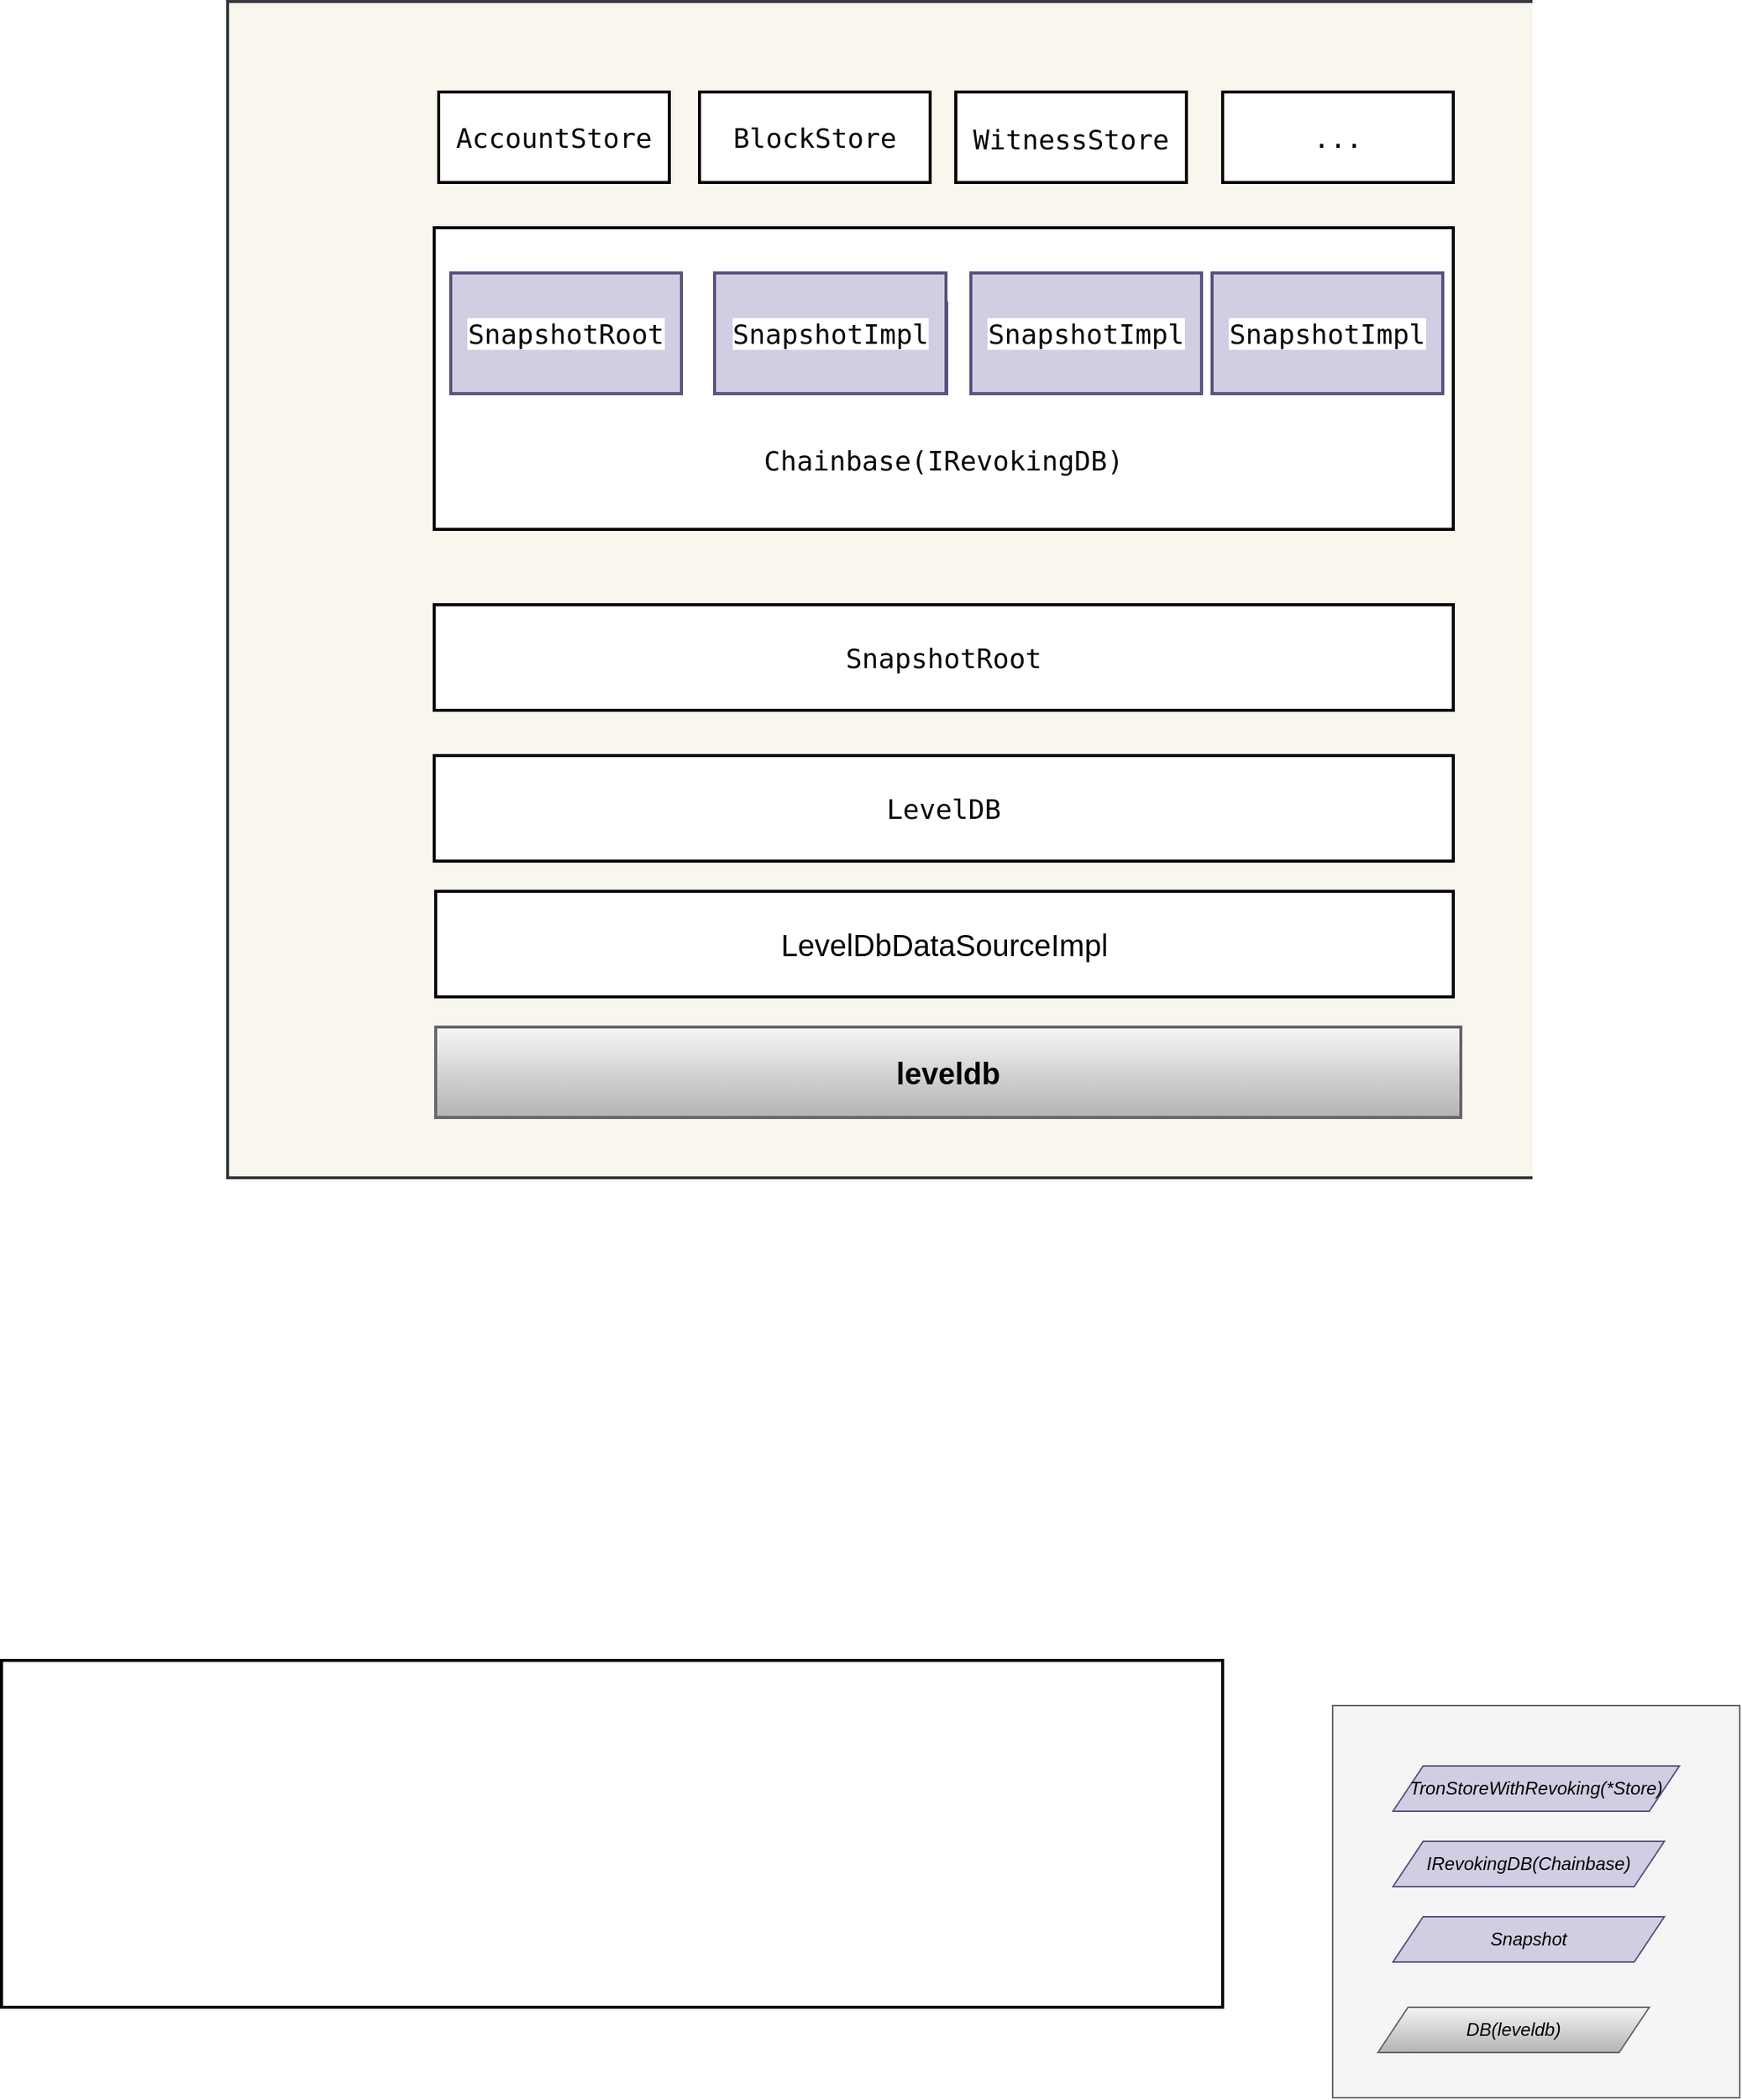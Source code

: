 <mxfile version="20.2.2" type="github">
  <diagram id="d-lJKOCr5DWwa61iQV_f" name="第 1 页">
    <mxGraphModel dx="2253" dy="2007" grid="1" gridSize="10" guides="1" tooltips="1" connect="1" arrows="1" fold="1" page="1" pageScale="1" pageWidth="827" pageHeight="1169" math="0" shadow="0">
      <root>
        <mxCell id="0" />
        <mxCell id="1" parent="0" />
        <mxCell id="2vb-Dao9h7jIGaz7qZgA-9" value="" style="rounded=0;whiteSpace=wrap;html=1;fillColor=#f5f5f5;fontColor=#333333;strokeColor=#666666;" parent="1" vertex="1">
          <mxGeometry x="670" y="770" width="270" height="260" as="geometry" />
        </mxCell>
        <mxCell id="2vb-Dao9h7jIGaz7qZgA-3" value="&lt;i&gt;TronStoreWithRevoking(*Store)&lt;/i&gt;" style="shape=parallelogram;perimeter=parallelogramPerimeter;whiteSpace=wrap;html=1;fixedSize=1;fillColor=#d0cee2;strokeColor=#56517e;" parent="1" vertex="1">
          <mxGeometry x="710" y="810" width="190" height="30" as="geometry" />
        </mxCell>
        <mxCell id="2vb-Dao9h7jIGaz7qZgA-4" value="&lt;i&gt;DB(leveldb)&lt;/i&gt;" style="shape=parallelogram;perimeter=parallelogramPerimeter;whiteSpace=wrap;html=1;fixedSize=1;fillColor=#f5f5f5;strokeColor=#666666;gradientColor=#b3b3b3;" parent="1" vertex="1">
          <mxGeometry x="700" y="970" width="180" height="30" as="geometry" />
        </mxCell>
        <mxCell id="2vb-Dao9h7jIGaz7qZgA-6" value="&lt;i&gt;IRevokingDB(Chainbase)&lt;/i&gt;" style="shape=parallelogram;perimeter=parallelogramPerimeter;whiteSpace=wrap;html=1;fixedSize=1;fillColor=#d0cee2;strokeColor=#56517e;" parent="1" vertex="1">
          <mxGeometry x="710" y="860" width="180" height="30" as="geometry" />
        </mxCell>
        <mxCell id="2vb-Dao9h7jIGaz7qZgA-7" value="&lt;i&gt;Snapshot&lt;/i&gt;" style="shape=parallelogram;perimeter=parallelogramPerimeter;whiteSpace=wrap;html=1;fixedSize=1;fillColor=#d0cee2;strokeColor=#56517e;" parent="1" vertex="1">
          <mxGeometry x="710" y="910" width="180" height="30" as="geometry" />
        </mxCell>
        <mxCell id="dLxj4Lnb35jxQKYbUd3e-3" value="" style="rounded=0;whiteSpace=wrap;html=1;strokeWidth=2;fillColor=#f9f7ed;strokeColor=#36393d;" vertex="1" parent="1">
          <mxGeometry x="-63" y="-360" width="943" height="780" as="geometry" />
        </mxCell>
        <mxCell id="dLxj4Lnb35jxQKYbUd3e-4" value="&lt;b&gt;&lt;font style=&quot;font-size: 20px;&quot;&gt;leveldb&lt;/font&gt;&lt;/b&gt;" style="rounded=0;whiteSpace=wrap;html=1;strokeWidth=2;fillColor=#f5f5f5;gradientColor=#b3b3b3;strokeColor=#666666;" vertex="1" parent="1">
          <mxGeometry x="75" y="320" width="680" height="60" as="geometry" />
        </mxCell>
        <mxCell id="dLxj4Lnb35jxQKYbUd3e-5" value="LevelDbDataSourceImpl" style="rounded=0;whiteSpace=wrap;html=1;fontSize=20;strokeWidth=2;" vertex="1" parent="1">
          <mxGeometry x="75" y="230" width="675" height="70" as="geometry" />
        </mxCell>
        <mxCell id="dLxj4Lnb35jxQKYbUd3e-6" value="&lt;pre style=&quot;background-color:#ffffff;color:#080808;font-family:&#39;Menlo&#39;,monospace;font-size:13.5pt;&quot;&gt;LevelDB&lt;/pre&gt;" style="rounded=0;whiteSpace=wrap;html=1;fontSize=20;strokeWidth=2;" vertex="1" parent="1">
          <mxGeometry x="74" y="140" width="676" height="70" as="geometry" />
        </mxCell>
        <mxCell id="dLxj4Lnb35jxQKYbUd3e-7" value="" style="rounded=0;whiteSpace=wrap;html=1;fontSize=20;strokeWidth=2;" vertex="1" parent="1">
          <mxGeometry x="-213" y="740" width="810" height="230" as="geometry" />
        </mxCell>
        <mxCell id="dLxj4Lnb35jxQKYbUd3e-8" value="&lt;pre style=&quot;background-color:#ffffff;color:#080808;font-family:&#39;Menlo&#39;,monospace;font-size:13.5pt;&quot;&gt;SnapshotRoot&lt;/pre&gt;" style="rounded=0;whiteSpace=wrap;html=1;fontSize=20;strokeWidth=2;" vertex="1" parent="1">
          <mxGeometry x="74" y="40" width="676" height="70" as="geometry" />
        </mxCell>
        <mxCell id="dLxj4Lnb35jxQKYbUd3e-9" value="&lt;pre style=&quot;background-color:#ffffff;color:#080808;font-family:&#39;Menlo&#39;,monospace;font-size:13.5pt;&quot;&gt;&lt;pre style=&quot;font-family: Menlo, monospace; font-size: 13.5pt;&quot;&gt;&lt;br/&gt;&lt;br/&gt;&lt;br/&gt;&lt;br/&gt;&lt;br/&gt;Chainbase(IRevokingDB)&lt;/pre&gt;&lt;/pre&gt;" style="rounded=0;whiteSpace=wrap;html=1;fontSize=20;strokeWidth=2;" vertex="1" parent="1">
          <mxGeometry x="74" y="-210" width="676" height="200" as="geometry" />
        </mxCell>
        <mxCell id="dLxj4Lnb35jxQKYbUd3e-11" value="&lt;pre style=&quot;background-color:#ffffff;color:#080808;font-family:&#39;Menlo&#39;,monospace;font-size:13.5pt;&quot;&gt;&lt;pre style=&quot;font-family: Menlo, monospace; font-size: 13.5pt;&quot;&gt;AccountStore&lt;/pre&gt;&lt;/pre&gt;" style="rounded=0;whiteSpace=wrap;html=1;fontSize=20;strokeWidth=2;" vertex="1" parent="1">
          <mxGeometry x="77" y="-300" width="153" height="60" as="geometry" />
        </mxCell>
        <mxCell id="dLxj4Lnb35jxQKYbUd3e-12" value="&lt;pre style=&quot;background-color:#ffffff;color:#080808;font-family:&#39;Menlo&#39;,monospace;font-size:13.5pt;&quot;&gt;&lt;pre style=&quot;font-family: Menlo, monospace; font-size: 13.5pt;&quot;&gt;BlockStore&lt;/pre&gt;&lt;/pre&gt;" style="rounded=0;whiteSpace=wrap;html=1;fontSize=20;strokeWidth=2;" vertex="1" parent="1">
          <mxGeometry x="250" y="-300" width="153" height="60" as="geometry" />
        </mxCell>
        <mxCell id="dLxj4Lnb35jxQKYbUd3e-13" value="&lt;pre style=&quot;background-color: rgb(255, 255, 255);&quot;&gt;&lt;pre style=&quot;&quot;&gt;&lt;font face=&quot;Menlo, monospace&quot; color=&quot;#080808&quot;&gt;&lt;span style=&quot;font-size: 18px;&quot;&gt;WitnessStore&lt;/span&gt;&lt;span style=&quot;font-size: 13.5pt;&quot;&gt;&lt;br&gt;&lt;/span&gt;&lt;/font&gt;&lt;/pre&gt;&lt;/pre&gt;" style="rounded=0;whiteSpace=wrap;html=1;fontSize=20;strokeWidth=2;" vertex="1" parent="1">
          <mxGeometry x="420" y="-300" width="153" height="60" as="geometry" />
        </mxCell>
        <mxCell id="dLxj4Lnb35jxQKYbUd3e-14" value="&lt;pre style=&quot;background-color:#ffffff;color:#080808;font-family:&#39;Menlo&#39;,monospace;font-size:13.5pt;&quot;&gt;&lt;pre style=&quot;font-family: Menlo, monospace; font-size: 13.5pt;&quot;&gt;...&lt;/pre&gt;&lt;/pre&gt;" style="rounded=0;whiteSpace=wrap;html=1;fontSize=20;strokeWidth=2;" vertex="1" parent="1">
          <mxGeometry x="597" y="-300" width="153" height="60" as="geometry" />
        </mxCell>
        <mxCell id="dLxj4Lnb35jxQKYbUd3e-17" value="&lt;pre style=&quot;background-color:#ffffff;color:#080808;font-family:&#39;Menlo&#39;,monospace;font-size:13.5pt;&quot;&gt;&lt;pre style=&quot;font-family: Menlo, monospace; font-size: 13.5pt;&quot;&gt;SnapshotRoot&lt;/pre&gt;&lt;/pre&gt;" style="rounded=0;whiteSpace=wrap;html=1;fontSize=20;strokeWidth=2;fillColor=#d0cee2;strokeColor=#56517e;" vertex="1" parent="1">
          <mxGeometry x="85" y="-180" width="153" height="80" as="geometry" />
        </mxCell>
        <mxCell id="dLxj4Lnb35jxQKYbUd3e-18" value="&lt;pre style=&quot;background-color:#ffffff;color:#080808;font-family:&#39;Menlo&#39;,monospace;font-size:13.5pt;&quot;&gt;&lt;pre style=&quot;font-family: Menlo, monospace; font-size: 13.5pt;&quot;&gt;SnapshotImpl&lt;/pre&gt;&lt;/pre&gt;" style="rounded=0;whiteSpace=wrap;html=1;fontSize=20;strokeWidth=2;fillColor=#d0cee2;strokeColor=#56517e;" vertex="1" parent="1">
          <mxGeometry x="261" y="-160" width="153" height="60" as="geometry" />
        </mxCell>
        <mxCell id="dLxj4Lnb35jxQKYbUd3e-19" value="&lt;pre style=&quot;background-color:#ffffff;color:#080808;font-family:&#39;Menlo&#39;,monospace;font-size:13.5pt;&quot;&gt;&lt;pre style=&quot;font-family: Menlo, monospace; font-size: 13.5pt;&quot;&gt;SnapshotImpl&lt;/pre&gt;&lt;/pre&gt;" style="rounded=0;whiteSpace=wrap;html=1;fontSize=20;strokeWidth=2;fillColor=#d0cee2;strokeColor=#56517e;" vertex="1" parent="1">
          <mxGeometry x="430" y="-180" width="153" height="80" as="geometry" />
        </mxCell>
        <mxCell id="dLxj4Lnb35jxQKYbUd3e-20" value="&lt;pre style=&quot;background-color:#ffffff;color:#080808;font-family:&#39;Menlo&#39;,monospace;font-size:13.5pt;&quot;&gt;&lt;pre style=&quot;font-family: Menlo, monospace; font-size: 13.5pt;&quot;&gt;SnapshotImpl&lt;/pre&gt;&lt;/pre&gt;" style="rounded=0;whiteSpace=wrap;html=1;fontSize=20;strokeWidth=2;fillColor=#d0cee2;strokeColor=#56517e;" vertex="1" parent="1">
          <mxGeometry x="590" y="-180" width="153" height="80" as="geometry" />
        </mxCell>
        <mxCell id="dLxj4Lnb35jxQKYbUd3e-21" value="&lt;pre style=&quot;background-color:#ffffff;color:#080808;font-family:&#39;Menlo&#39;,monospace;font-size:13.5pt;&quot;&gt;&lt;pre style=&quot;font-family: Menlo, monospace; font-size: 13.5pt;&quot;&gt;SnapshotImpl&lt;/pre&gt;&lt;/pre&gt;" style="rounded=0;whiteSpace=wrap;html=1;fontSize=20;strokeWidth=2;fillColor=#d0cee2;strokeColor=#56517e;" vertex="1" parent="1">
          <mxGeometry x="260" y="-180" width="153.5" height="80" as="geometry" />
        </mxCell>
      </root>
    </mxGraphModel>
  </diagram>
</mxfile>
